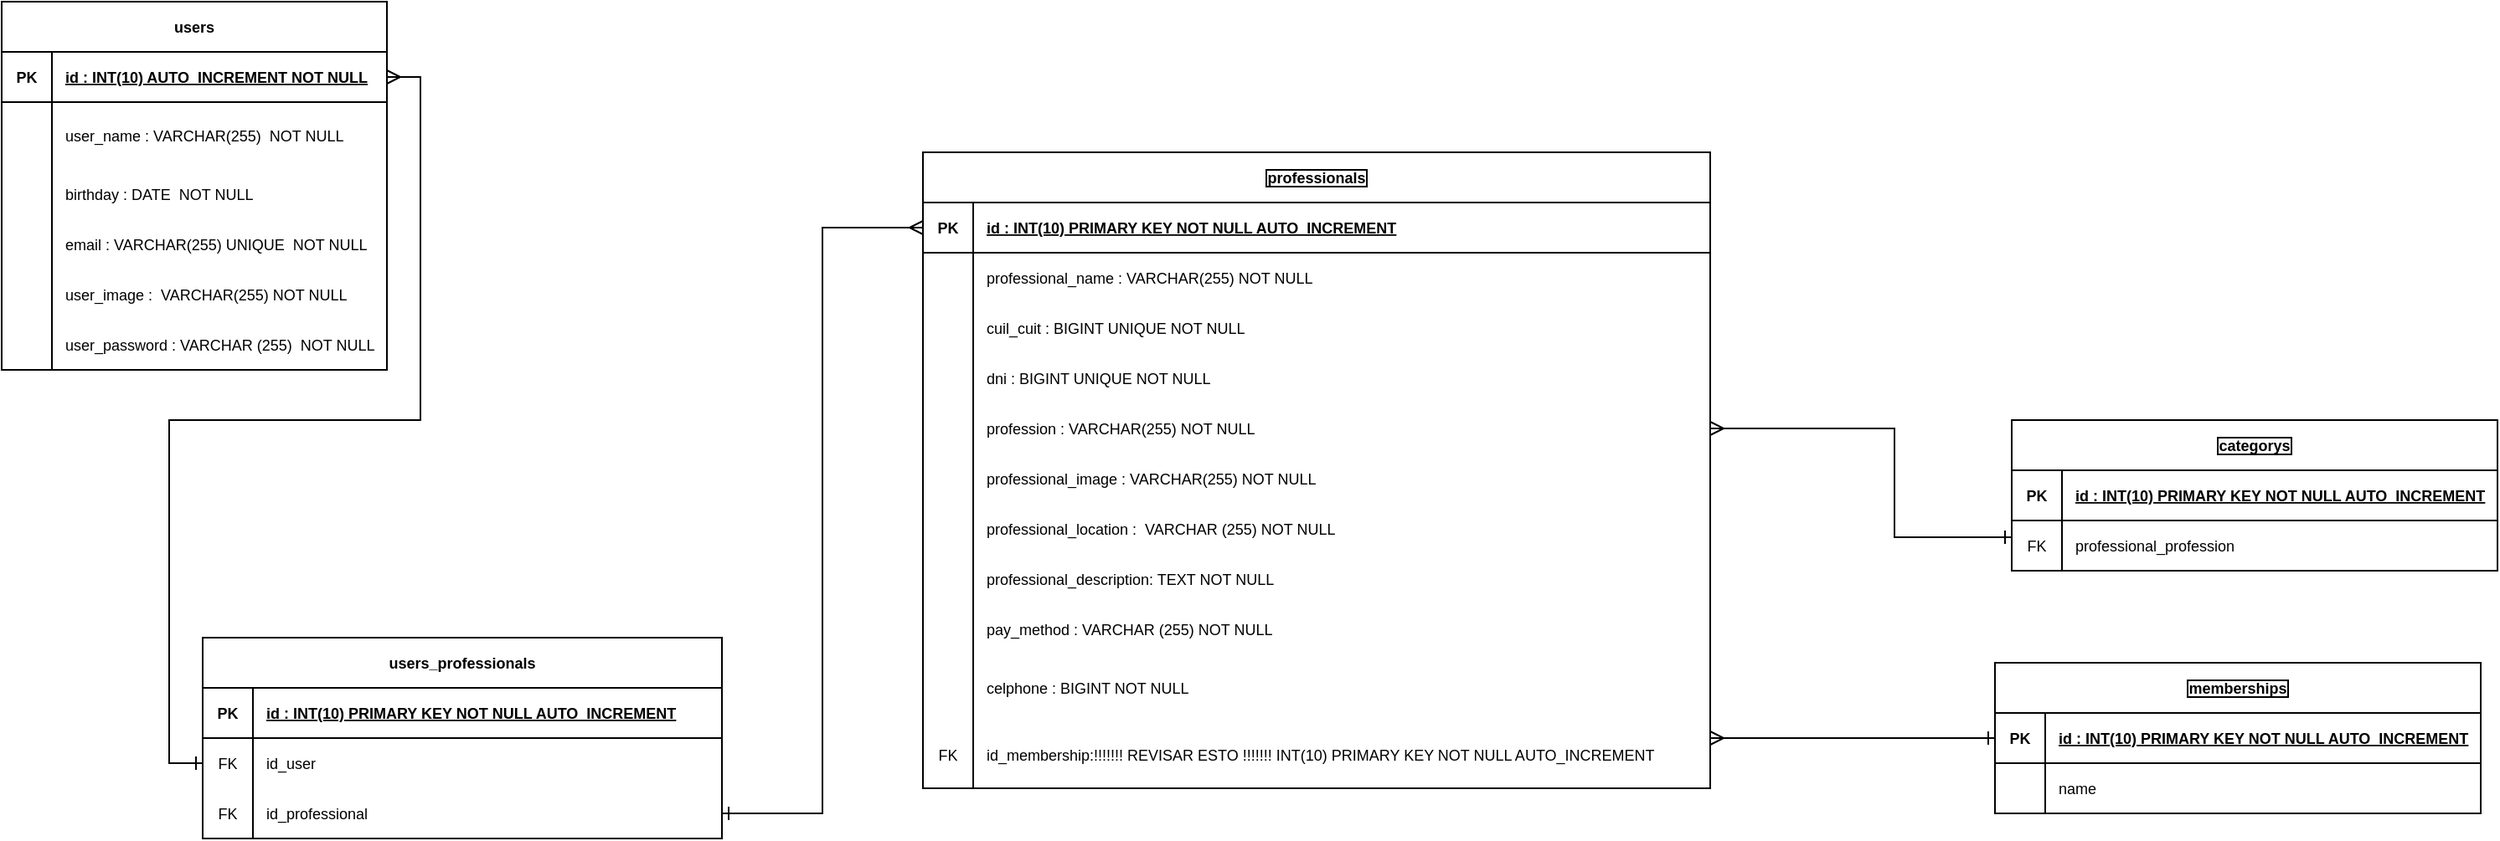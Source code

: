 <mxfile>
    <diagram id="rU8cj9QBJzCA4bWCSC3S" name="Página-1">
        <mxGraphModel dx="1058" dy="535" grid="1" gridSize="10" guides="1" tooltips="1" connect="1" arrows="1" fold="1" page="1" pageScale="1" pageWidth="827" pageHeight="1169" math="0" shadow="0">
            <root>
                <mxCell id="0"/>
                <mxCell id="1" parent="0"/>
                <mxCell id="FUnlEjVyfEmgcV5txe29-21" value="users" style="shape=table;startSize=30;container=1;collapsible=1;childLayout=tableLayout;fixedRows=1;rowLines=0;fontStyle=1;align=center;resizeLast=1;fontSize=9;" parent="1" vertex="1">
                    <mxGeometry y="20" width="230" height="220" as="geometry">
                        <mxRectangle x="80" y="120" width="60" height="30" as="alternateBounds"/>
                    </mxGeometry>
                </mxCell>
                <mxCell id="FUnlEjVyfEmgcV5txe29-22" value="" style="shape=partialRectangle;collapsible=0;dropTarget=0;pointerEvents=0;fillColor=none;top=0;left=0;bottom=1;right=0;points=[[0,0.5],[1,0.5]];portConstraint=eastwest;fontSize=9;" parent="FUnlEjVyfEmgcV5txe29-21" vertex="1">
                    <mxGeometry y="30" width="230" height="30" as="geometry"/>
                </mxCell>
                <mxCell id="FUnlEjVyfEmgcV5txe29-23" value="PK" style="shape=partialRectangle;connectable=0;fillColor=none;top=0;left=0;bottom=0;right=0;fontStyle=1;overflow=hidden;fontSize=9;" parent="FUnlEjVyfEmgcV5txe29-22" vertex="1">
                    <mxGeometry width="30" height="30" as="geometry"/>
                </mxCell>
                <mxCell id="FUnlEjVyfEmgcV5txe29-24" value="id : INT(10) AUTO_INCREMENT NOT NULL" style="shape=partialRectangle;connectable=0;fillColor=none;top=0;left=0;bottom=0;right=0;align=left;spacingLeft=6;fontStyle=5;overflow=hidden;fontSize=9;" parent="FUnlEjVyfEmgcV5txe29-22" vertex="1">
                    <mxGeometry x="30" width="200" height="30" as="geometry"/>
                </mxCell>
                <mxCell id="FUnlEjVyfEmgcV5txe29-25" value="" style="shape=partialRectangle;collapsible=0;dropTarget=0;pointerEvents=0;fillColor=none;top=0;left=0;bottom=0;right=0;points=[[0,0.5],[1,0.5]];portConstraint=eastwest;fontSize=9;" parent="FUnlEjVyfEmgcV5txe29-21" vertex="1">
                    <mxGeometry y="60" width="230" height="40" as="geometry"/>
                </mxCell>
                <mxCell id="FUnlEjVyfEmgcV5txe29-26" value="" style="shape=partialRectangle;connectable=0;fillColor=none;top=0;left=0;bottom=0;right=0;editable=1;overflow=hidden;fontSize=9;" parent="FUnlEjVyfEmgcV5txe29-25" vertex="1">
                    <mxGeometry width="30" height="40" as="geometry"/>
                </mxCell>
                <mxCell id="FUnlEjVyfEmgcV5txe29-27" value="user_name : VARCHAR(255)  NOT NULL" style="shape=partialRectangle;connectable=0;fillColor=none;top=0;left=0;bottom=0;right=0;align=left;spacingLeft=6;overflow=hidden;fontSize=9;" parent="FUnlEjVyfEmgcV5txe29-25" vertex="1">
                    <mxGeometry x="30" width="200" height="40" as="geometry"/>
                </mxCell>
                <mxCell id="FUnlEjVyfEmgcV5txe29-28" value="" style="shape=partialRectangle;collapsible=0;dropTarget=0;pointerEvents=0;fillColor=none;top=0;left=0;bottom=0;right=0;points=[[0,0.5],[1,0.5]];portConstraint=eastwest;fontSize=9;" parent="FUnlEjVyfEmgcV5txe29-21" vertex="1">
                    <mxGeometry y="100" width="230" height="30" as="geometry"/>
                </mxCell>
                <mxCell id="FUnlEjVyfEmgcV5txe29-29" value="" style="shape=partialRectangle;connectable=0;fillColor=none;top=0;left=0;bottom=0;right=0;editable=1;overflow=hidden;fontSize=9;" parent="FUnlEjVyfEmgcV5txe29-28" vertex="1">
                    <mxGeometry width="30" height="30" as="geometry"/>
                </mxCell>
                <mxCell id="FUnlEjVyfEmgcV5txe29-30" value="birthday : DATE  NOT NULL" style="shape=partialRectangle;connectable=0;fillColor=none;top=0;left=0;bottom=0;right=0;align=left;spacingLeft=6;overflow=hidden;fontSize=9;" parent="FUnlEjVyfEmgcV5txe29-28" vertex="1">
                    <mxGeometry x="30" width="200" height="30" as="geometry"/>
                </mxCell>
                <mxCell id="FUnlEjVyfEmgcV5txe29-31" value="" style="shape=partialRectangle;collapsible=0;dropTarget=0;pointerEvents=0;fillColor=none;top=0;left=0;bottom=0;right=0;points=[[0,0.5],[1,0.5]];portConstraint=eastwest;fontSize=9;" parent="FUnlEjVyfEmgcV5txe29-21" vertex="1">
                    <mxGeometry y="130" width="230" height="30" as="geometry"/>
                </mxCell>
                <mxCell id="FUnlEjVyfEmgcV5txe29-32" value="" style="shape=partialRectangle;connectable=0;fillColor=none;top=0;left=0;bottom=0;right=0;editable=1;overflow=hidden;fontSize=9;" parent="FUnlEjVyfEmgcV5txe29-31" vertex="1">
                    <mxGeometry width="30" height="30" as="geometry"/>
                </mxCell>
                <mxCell id="FUnlEjVyfEmgcV5txe29-33" value="email : VARCHAR(255) UNIQUE  NOT NULL" style="shape=partialRectangle;connectable=0;fillColor=none;top=0;left=0;bottom=0;right=0;align=left;spacingLeft=6;overflow=hidden;fontSize=9;" parent="FUnlEjVyfEmgcV5txe29-31" vertex="1">
                    <mxGeometry x="30" width="200" height="30" as="geometry"/>
                </mxCell>
                <mxCell id="FUnlEjVyfEmgcV5txe29-34" value="" style="shape=partialRectangle;collapsible=0;dropTarget=0;pointerEvents=0;fillColor=none;top=0;left=0;bottom=0;right=0;points=[[0,0.5],[1,0.5]];portConstraint=eastwest;fontSize=9;" parent="FUnlEjVyfEmgcV5txe29-21" vertex="1">
                    <mxGeometry y="160" width="230" height="30" as="geometry"/>
                </mxCell>
                <mxCell id="FUnlEjVyfEmgcV5txe29-35" value="" style="shape=partialRectangle;connectable=0;fillColor=none;top=0;left=0;bottom=0;right=0;editable=1;overflow=hidden;fontSize=9;" parent="FUnlEjVyfEmgcV5txe29-34" vertex="1">
                    <mxGeometry width="30" height="30" as="geometry"/>
                </mxCell>
                <mxCell id="FUnlEjVyfEmgcV5txe29-36" value="user_image :  VARCHAR(255) NOT NULL" style="shape=partialRectangle;connectable=0;fillColor=none;top=0;left=0;bottom=0;right=0;align=left;spacingLeft=6;overflow=hidden;fontSize=9;" parent="FUnlEjVyfEmgcV5txe29-34" vertex="1">
                    <mxGeometry x="30" width="200" height="30" as="geometry"/>
                </mxCell>
                <mxCell id="FUnlEjVyfEmgcV5txe29-37" value="" style="shape=partialRectangle;collapsible=0;dropTarget=0;pointerEvents=0;fillColor=none;top=0;left=0;bottom=0;right=0;points=[[0,0.5],[1,0.5]];portConstraint=eastwest;fontSize=9;" parent="FUnlEjVyfEmgcV5txe29-21" vertex="1">
                    <mxGeometry y="190" width="230" height="30" as="geometry"/>
                </mxCell>
                <mxCell id="FUnlEjVyfEmgcV5txe29-38" value="" style="shape=partialRectangle;connectable=0;fillColor=none;top=0;left=0;bottom=0;right=0;editable=1;overflow=hidden;fontSize=9;" parent="FUnlEjVyfEmgcV5txe29-37" vertex="1">
                    <mxGeometry width="30" height="30" as="geometry"/>
                </mxCell>
                <mxCell id="FUnlEjVyfEmgcV5txe29-39" value="user_password : VARCHAR (255)  NOT NULL" style="shape=partialRectangle;connectable=0;fillColor=none;top=0;left=0;bottom=0;right=0;align=left;spacingLeft=6;overflow=hidden;fontSize=9;" parent="FUnlEjVyfEmgcV5txe29-37" vertex="1">
                    <mxGeometry x="30" width="200" height="30" as="geometry"/>
                </mxCell>
                <mxCell id="FUnlEjVyfEmgcV5txe29-43" value="professionals" style="shape=table;startSize=30;container=1;collapsible=1;childLayout=tableLayout;fixedRows=1;rowLines=0;fontStyle=1;align=center;resizeLast=1;labelBorderColor=#000000;fontSize=9;" parent="1" vertex="1">
                    <mxGeometry x="550" y="110" width="470" height="380" as="geometry">
                        <mxRectangle x="440" y="120" width="100" height="30" as="alternateBounds"/>
                    </mxGeometry>
                </mxCell>
                <mxCell id="FUnlEjVyfEmgcV5txe29-44" value="" style="shape=partialRectangle;collapsible=0;dropTarget=0;pointerEvents=0;fillColor=none;top=0;left=0;bottom=1;right=0;points=[[0,0.5],[1,0.5]];portConstraint=eastwest;fontSize=9;" parent="FUnlEjVyfEmgcV5txe29-43" vertex="1">
                    <mxGeometry y="30" width="470" height="30" as="geometry"/>
                </mxCell>
                <mxCell id="FUnlEjVyfEmgcV5txe29-45" value="PK" style="shape=partialRectangle;connectable=0;fillColor=none;top=0;left=0;bottom=0;right=0;fontStyle=1;overflow=hidden;fontSize=9;" parent="FUnlEjVyfEmgcV5txe29-44" vertex="1">
                    <mxGeometry width="30" height="30" as="geometry"/>
                </mxCell>
                <mxCell id="FUnlEjVyfEmgcV5txe29-46" value="id : INT(10) PRIMARY KEY NOT NULL AUTO_INCREMENT" style="shape=partialRectangle;connectable=0;fillColor=none;top=0;left=0;bottom=0;right=0;align=left;spacingLeft=6;fontStyle=5;overflow=hidden;fontSize=9;" parent="FUnlEjVyfEmgcV5txe29-44" vertex="1">
                    <mxGeometry x="30" width="440" height="30" as="geometry"/>
                </mxCell>
                <mxCell id="FUnlEjVyfEmgcV5txe29-47" value="" style="shape=partialRectangle;collapsible=0;dropTarget=0;pointerEvents=0;fillColor=none;top=0;left=0;bottom=0;right=0;points=[[0,0.5],[1,0.5]];portConstraint=eastwest;fontSize=9;" parent="FUnlEjVyfEmgcV5txe29-43" vertex="1">
                    <mxGeometry y="60" width="470" height="30" as="geometry"/>
                </mxCell>
                <mxCell id="FUnlEjVyfEmgcV5txe29-48" value="" style="shape=partialRectangle;connectable=0;fillColor=none;top=0;left=0;bottom=0;right=0;editable=1;overflow=hidden;fontSize=9;" parent="FUnlEjVyfEmgcV5txe29-47" vertex="1">
                    <mxGeometry width="30" height="30" as="geometry"/>
                </mxCell>
                <mxCell id="FUnlEjVyfEmgcV5txe29-49" value="    professional_name : VARCHAR(255) NOT NULL" style="shape=partialRectangle;connectable=0;fillColor=none;top=0;left=0;bottom=0;right=0;align=left;spacingLeft=6;overflow=hidden;fontSize=9;" parent="FUnlEjVyfEmgcV5txe29-47" vertex="1">
                    <mxGeometry x="30" width="440" height="30" as="geometry"/>
                </mxCell>
                <mxCell id="FUnlEjVyfEmgcV5txe29-50" value="" style="shape=partialRectangle;collapsible=0;dropTarget=0;pointerEvents=0;fillColor=none;top=0;left=0;bottom=0;right=0;points=[[0,0.5],[1,0.5]];portConstraint=eastwest;fontSize=9;" parent="FUnlEjVyfEmgcV5txe29-43" vertex="1">
                    <mxGeometry y="90" width="470" height="30" as="geometry"/>
                </mxCell>
                <mxCell id="FUnlEjVyfEmgcV5txe29-51" value="" style="shape=partialRectangle;connectable=0;fillColor=none;top=0;left=0;bottom=0;right=0;editable=1;overflow=hidden;fontSize=9;" parent="FUnlEjVyfEmgcV5txe29-50" vertex="1">
                    <mxGeometry width="30" height="30" as="geometry"/>
                </mxCell>
                <mxCell id="FUnlEjVyfEmgcV5txe29-52" value="cuil_cuit : BIGINT UNIQUE NOT NULL" style="shape=partialRectangle;connectable=0;fillColor=none;top=0;left=0;bottom=0;right=0;align=left;spacingLeft=6;overflow=hidden;fontSize=9;" parent="FUnlEjVyfEmgcV5txe29-50" vertex="1">
                    <mxGeometry x="30" width="440" height="30" as="geometry"/>
                </mxCell>
                <mxCell id="FUnlEjVyfEmgcV5txe29-53" value="" style="shape=partialRectangle;collapsible=0;dropTarget=0;pointerEvents=0;fillColor=none;top=0;left=0;bottom=0;right=0;points=[[0,0.5],[1,0.5]];portConstraint=eastwest;fontSize=9;" parent="FUnlEjVyfEmgcV5txe29-43" vertex="1">
                    <mxGeometry y="120" width="470" height="30" as="geometry"/>
                </mxCell>
                <mxCell id="FUnlEjVyfEmgcV5txe29-54" value="" style="shape=partialRectangle;connectable=0;fillColor=none;top=0;left=0;bottom=0;right=0;editable=1;overflow=hidden;fontSize=9;" parent="FUnlEjVyfEmgcV5txe29-53" vertex="1">
                    <mxGeometry width="30" height="30" as="geometry"/>
                </mxCell>
                <mxCell id="FUnlEjVyfEmgcV5txe29-55" value="dni : BIGINT UNIQUE NOT NULL" style="shape=partialRectangle;connectable=0;fillColor=none;top=0;left=0;bottom=0;right=0;align=left;spacingLeft=6;overflow=hidden;fontSize=9;" parent="FUnlEjVyfEmgcV5txe29-53" vertex="1">
                    <mxGeometry x="30" width="440" height="30" as="geometry"/>
                </mxCell>
                <mxCell id="FUnlEjVyfEmgcV5txe29-56" value="" style="shape=partialRectangle;collapsible=0;dropTarget=0;pointerEvents=0;fillColor=none;top=0;left=0;bottom=0;right=0;points=[[0,0.5],[1,0.5]];portConstraint=eastwest;fontSize=9;" parent="FUnlEjVyfEmgcV5txe29-43" vertex="1">
                    <mxGeometry y="150" width="470" height="30" as="geometry"/>
                </mxCell>
                <mxCell id="FUnlEjVyfEmgcV5txe29-57" value="" style="shape=partialRectangle;connectable=0;fillColor=none;top=0;left=0;bottom=0;right=0;editable=1;overflow=hidden;fontSize=9;" parent="FUnlEjVyfEmgcV5txe29-56" vertex="1">
                    <mxGeometry width="30" height="30" as="geometry"/>
                </mxCell>
                <mxCell id="FUnlEjVyfEmgcV5txe29-58" value="profession : VARCHAR(255) NOT NULL" style="shape=partialRectangle;connectable=0;fillColor=none;top=0;left=0;bottom=0;right=0;align=left;spacingLeft=6;overflow=hidden;fontSize=9;" parent="FUnlEjVyfEmgcV5txe29-56" vertex="1">
                    <mxGeometry x="30" width="440" height="30" as="geometry"/>
                </mxCell>
                <mxCell id="FUnlEjVyfEmgcV5txe29-59" value="" style="shape=partialRectangle;collapsible=0;dropTarget=0;pointerEvents=0;fillColor=none;top=0;left=0;bottom=0;right=0;points=[[0,0.5],[1,0.5]];portConstraint=eastwest;fontSize=9;" parent="FUnlEjVyfEmgcV5txe29-43" vertex="1">
                    <mxGeometry y="180" width="470" height="30" as="geometry"/>
                </mxCell>
                <mxCell id="FUnlEjVyfEmgcV5txe29-60" value="" style="shape=partialRectangle;connectable=0;fillColor=none;top=0;left=0;bottom=0;right=0;editable=1;overflow=hidden;fontSize=9;" parent="FUnlEjVyfEmgcV5txe29-59" vertex="1">
                    <mxGeometry width="30" height="30" as="geometry"/>
                </mxCell>
                <mxCell id="FUnlEjVyfEmgcV5txe29-61" value="professional_image : VARCHAR(255) NOT NULL " style="shape=partialRectangle;connectable=0;fillColor=none;top=0;left=0;bottom=0;right=0;align=left;spacingLeft=6;overflow=hidden;fontSize=9;" parent="FUnlEjVyfEmgcV5txe29-59" vertex="1">
                    <mxGeometry x="30" width="440" height="30" as="geometry"/>
                </mxCell>
                <mxCell id="FUnlEjVyfEmgcV5txe29-62" value="" style="shape=partialRectangle;collapsible=0;dropTarget=0;pointerEvents=0;fillColor=none;top=0;left=0;bottom=0;right=0;points=[[0,0.5],[1,0.5]];portConstraint=eastwest;fontSize=9;" parent="FUnlEjVyfEmgcV5txe29-43" vertex="1">
                    <mxGeometry y="210" width="470" height="30" as="geometry"/>
                </mxCell>
                <mxCell id="FUnlEjVyfEmgcV5txe29-63" value="" style="shape=partialRectangle;connectable=0;fillColor=none;top=0;left=0;bottom=0;right=0;editable=1;overflow=hidden;fontSize=9;" parent="FUnlEjVyfEmgcV5txe29-62" vertex="1">
                    <mxGeometry width="30" height="30" as="geometry"/>
                </mxCell>
                <mxCell id="FUnlEjVyfEmgcV5txe29-64" value="professional_location :  VARCHAR (255) NOT NULL" style="shape=partialRectangle;connectable=0;fillColor=none;top=0;left=0;bottom=0;right=0;align=left;spacingLeft=6;overflow=hidden;fontSize=9;" parent="FUnlEjVyfEmgcV5txe29-62" vertex="1">
                    <mxGeometry x="30" width="440" height="30" as="geometry"/>
                </mxCell>
                <mxCell id="FUnlEjVyfEmgcV5txe29-65" value="" style="shape=partialRectangle;collapsible=0;dropTarget=0;pointerEvents=0;fillColor=none;top=0;left=0;bottom=0;right=0;points=[[0,0.5],[1,0.5]];portConstraint=eastwest;fontSize=9;" parent="FUnlEjVyfEmgcV5txe29-43" vertex="1">
                    <mxGeometry y="240" width="470" height="30" as="geometry"/>
                </mxCell>
                <mxCell id="FUnlEjVyfEmgcV5txe29-66" value="" style="shape=partialRectangle;connectable=0;fillColor=none;top=0;left=0;bottom=0;right=0;editable=1;overflow=hidden;fontSize=9;" parent="FUnlEjVyfEmgcV5txe29-65" vertex="1">
                    <mxGeometry width="30" height="30" as="geometry"/>
                </mxCell>
                <mxCell id="FUnlEjVyfEmgcV5txe29-67" value="professional_description: TEXT NOT NULL" style="shape=partialRectangle;connectable=0;fillColor=none;top=0;left=0;bottom=0;right=0;align=left;spacingLeft=6;overflow=hidden;fontSize=9;" parent="FUnlEjVyfEmgcV5txe29-65" vertex="1">
                    <mxGeometry x="30" width="440" height="30" as="geometry"/>
                </mxCell>
                <mxCell id="FUnlEjVyfEmgcV5txe29-68" value="" style="shape=partialRectangle;collapsible=0;dropTarget=0;pointerEvents=0;fillColor=none;top=0;left=0;bottom=0;right=0;points=[[0,0.5],[1,0.5]];portConstraint=eastwest;fontSize=9;" parent="FUnlEjVyfEmgcV5txe29-43" vertex="1">
                    <mxGeometry y="270" width="470" height="30" as="geometry"/>
                </mxCell>
                <mxCell id="FUnlEjVyfEmgcV5txe29-69" value="" style="shape=partialRectangle;connectable=0;fillColor=none;top=0;left=0;bottom=0;right=0;editable=1;overflow=hidden;fontSize=9;" parent="FUnlEjVyfEmgcV5txe29-68" vertex="1">
                    <mxGeometry width="30" height="30" as="geometry"/>
                </mxCell>
                <mxCell id="FUnlEjVyfEmgcV5txe29-70" value="pay_method : VARCHAR (255) NOT NULL" style="shape=partialRectangle;connectable=0;fillColor=none;top=0;left=0;bottom=0;right=0;align=left;spacingLeft=6;overflow=hidden;fontSize=9;" parent="FUnlEjVyfEmgcV5txe29-68" vertex="1">
                    <mxGeometry x="30" width="440" height="30" as="geometry"/>
                </mxCell>
                <mxCell id="FUnlEjVyfEmgcV5txe29-71" value="" style="shape=partialRectangle;collapsible=0;dropTarget=0;pointerEvents=0;fillColor=none;top=0;left=0;bottom=0;right=0;points=[[0,0.5],[1,0.5]];portConstraint=eastwest;fontSize=9;" parent="FUnlEjVyfEmgcV5txe29-43" vertex="1">
                    <mxGeometry y="300" width="470" height="40" as="geometry"/>
                </mxCell>
                <mxCell id="FUnlEjVyfEmgcV5txe29-72" value="" style="shape=partialRectangle;connectable=0;fillColor=none;top=0;left=0;bottom=0;right=0;editable=1;overflow=hidden;fontSize=9;" parent="FUnlEjVyfEmgcV5txe29-71" vertex="1">
                    <mxGeometry width="30" height="40" as="geometry"/>
                </mxCell>
                <mxCell id="FUnlEjVyfEmgcV5txe29-73" value="celphone : BIGINT NOT NULL" style="shape=partialRectangle;connectable=0;fillColor=none;top=0;left=0;bottom=0;right=0;align=left;spacingLeft=6;overflow=hidden;fontSize=9;" parent="FUnlEjVyfEmgcV5txe29-71" vertex="1">
                    <mxGeometry x="30" width="440" height="40" as="geometry"/>
                </mxCell>
                <mxCell id="119" value="" style="shape=partialRectangle;collapsible=0;dropTarget=0;pointerEvents=0;fillColor=none;top=0;left=0;bottom=0;right=0;points=[[0,0.5],[1,0.5]];portConstraint=eastwest;fontSize=9;" parent="FUnlEjVyfEmgcV5txe29-43" vertex="1">
                    <mxGeometry y="340" width="470" height="40" as="geometry"/>
                </mxCell>
                <mxCell id="120" value="FK" style="shape=partialRectangle;connectable=0;fillColor=none;top=0;left=0;bottom=0;right=0;editable=1;overflow=hidden;fontSize=9;" parent="119" vertex="1">
                    <mxGeometry width="30" height="40" as="geometry"/>
                </mxCell>
                <mxCell id="121" value="id_membership:!!!!!!! REVISAR ESTO !!!!!!! INT(10) PRIMARY KEY NOT NULL AUTO_INCREMENT" style="shape=partialRectangle;connectable=0;fillColor=none;top=0;left=0;bottom=0;right=0;align=left;spacingLeft=6;overflow=hidden;fontSize=9;" parent="119" vertex="1">
                    <mxGeometry x="30" width="440" height="40" as="geometry"/>
                </mxCell>
                <mxCell id="25" value="users_professionals" style="shape=table;startSize=30;container=1;collapsible=1;childLayout=tableLayout;fixedRows=1;rowLines=0;fontStyle=1;align=center;resizeLast=1;fontSize=9;" parent="1" vertex="1">
                    <mxGeometry x="120" y="400" width="310" height="120" as="geometry"/>
                </mxCell>
                <mxCell id="26" value="" style="shape=partialRectangle;collapsible=0;dropTarget=0;pointerEvents=0;fillColor=none;top=0;left=0;bottom=1;right=0;points=[[0,0.5],[1,0.5]];portConstraint=eastwest;fontSize=9;" parent="25" vertex="1">
                    <mxGeometry y="30" width="310" height="30" as="geometry"/>
                </mxCell>
                <mxCell id="27" value="PK" style="shape=partialRectangle;connectable=0;fillColor=none;top=0;left=0;bottom=0;right=0;fontStyle=1;overflow=hidden;fontSize=9;" parent="26" vertex="1">
                    <mxGeometry width="30" height="30" as="geometry"/>
                </mxCell>
                <mxCell id="28" value="id : INT(10) PRIMARY KEY NOT NULL AUTO_INCREMENT" style="shape=partialRectangle;connectable=0;fillColor=none;top=0;left=0;bottom=0;right=0;align=left;spacingLeft=6;fontStyle=5;overflow=hidden;fontSize=9;" parent="26" vertex="1">
                    <mxGeometry x="30" width="280" height="30" as="geometry"/>
                </mxCell>
                <mxCell id="29" value="" style="shape=partialRectangle;collapsible=0;dropTarget=0;pointerEvents=0;fillColor=none;top=0;left=0;bottom=0;right=0;points=[[0,0.5],[1,0.5]];portConstraint=eastwest;fontSize=9;" parent="25" vertex="1">
                    <mxGeometry y="60" width="310" height="30" as="geometry"/>
                </mxCell>
                <mxCell id="30" value="FK" style="shape=partialRectangle;connectable=0;fillColor=none;top=0;left=0;bottom=0;right=0;editable=1;overflow=hidden;fontSize=9;" parent="29" vertex="1">
                    <mxGeometry width="30" height="30" as="geometry"/>
                </mxCell>
                <mxCell id="31" value="id_user" style="shape=partialRectangle;connectable=0;fillColor=none;top=0;left=0;bottom=0;right=0;align=left;spacingLeft=6;overflow=hidden;fontSize=9;" parent="29" vertex="1">
                    <mxGeometry x="30" width="280" height="30" as="geometry"/>
                </mxCell>
                <mxCell id="32" value="" style="shape=partialRectangle;collapsible=0;dropTarget=0;pointerEvents=0;fillColor=none;top=0;left=0;bottom=0;right=0;points=[[0,0.5],[1,0.5]];portConstraint=eastwest;fontSize=9;" parent="25" vertex="1">
                    <mxGeometry y="90" width="310" height="30" as="geometry"/>
                </mxCell>
                <mxCell id="33" value="FK" style="shape=partialRectangle;connectable=0;fillColor=none;top=0;left=0;bottom=0;right=0;editable=1;overflow=hidden;fontSize=9;" parent="32" vertex="1">
                    <mxGeometry width="30" height="30" as="geometry"/>
                </mxCell>
                <mxCell id="34" value="id_professional" style="shape=partialRectangle;connectable=0;fillColor=none;top=0;left=0;bottom=0;right=0;align=left;spacingLeft=6;overflow=hidden;fontSize=9;" parent="32" vertex="1">
                    <mxGeometry x="30" width="280" height="30" as="geometry"/>
                </mxCell>
                <mxCell id="52" style="edgeStyle=orthogonalEdgeStyle;rounded=0;orthogonalLoop=1;jettySize=auto;html=1;entryX=1;entryY=0.5;entryDx=0;entryDy=0;startArrow=ERone;startFill=0;endArrow=ERmany;endFill=0;" parent="1" source="29" target="FUnlEjVyfEmgcV5txe29-22" edge="1">
                    <mxGeometry relative="1" as="geometry">
                        <Array as="points">
                            <mxPoint x="100" y="475"/>
                            <mxPoint x="100" y="270"/>
                            <mxPoint x="250" y="270"/>
                            <mxPoint x="250" y="65"/>
                        </Array>
                    </mxGeometry>
                </mxCell>
                <mxCell id="53" style="edgeStyle=orthogonalEdgeStyle;rounded=0;orthogonalLoop=1;jettySize=auto;html=1;entryX=0;entryY=0.5;entryDx=0;entryDy=0;endArrow=ERmany;endFill=0;startArrow=ERone;startFill=0;" parent="1" source="32" target="FUnlEjVyfEmgcV5txe29-44" edge="1">
                    <mxGeometry relative="1" as="geometry"/>
                </mxCell>
                <mxCell id="86" value="memberships" style="shape=table;startSize=30;container=1;collapsible=1;childLayout=tableLayout;fixedRows=1;rowLines=0;fontStyle=1;align=center;resizeLast=1;labelBorderColor=#000000;fontSize=9;" parent="1" vertex="1">
                    <mxGeometry x="1190" y="415" width="290" height="90" as="geometry">
                        <mxRectangle x="440" y="120" width="100" height="30" as="alternateBounds"/>
                    </mxGeometry>
                </mxCell>
                <mxCell id="87" value="" style="shape=partialRectangle;collapsible=0;dropTarget=0;pointerEvents=0;fillColor=none;top=0;left=0;bottom=1;right=0;points=[[0,0.5],[1,0.5]];portConstraint=eastwest;fontSize=9;" parent="86" vertex="1">
                    <mxGeometry y="30" width="290" height="30" as="geometry"/>
                </mxCell>
                <mxCell id="88" value="PK" style="shape=partialRectangle;connectable=0;fillColor=none;top=0;left=0;bottom=0;right=0;fontStyle=1;overflow=hidden;fontSize=9;" parent="87" vertex="1">
                    <mxGeometry width="30" height="30" as="geometry"/>
                </mxCell>
                <mxCell id="89" value="id : INT(10) PRIMARY KEY NOT NULL AUTO_INCREMENT" style="shape=partialRectangle;connectable=0;fillColor=none;top=0;left=0;bottom=0;right=0;align=left;spacingLeft=6;fontStyle=5;overflow=hidden;fontSize=9;" parent="87" vertex="1">
                    <mxGeometry x="30" width="260" height="30" as="geometry"/>
                </mxCell>
                <mxCell id="90" value="" style="shape=partialRectangle;collapsible=0;dropTarget=0;pointerEvents=0;fillColor=none;top=0;left=0;bottom=0;right=0;points=[[0,0.5],[1,0.5]];portConstraint=eastwest;fontSize=9;" parent="86" vertex="1">
                    <mxGeometry y="60" width="290" height="30" as="geometry"/>
                </mxCell>
                <mxCell id="91" value="" style="shape=partialRectangle;connectable=0;fillColor=none;top=0;left=0;bottom=0;right=0;editable=1;overflow=hidden;fontSize=9;" parent="90" vertex="1">
                    <mxGeometry width="30" height="30" as="geometry"/>
                </mxCell>
                <mxCell id="92" value="    name" style="shape=partialRectangle;connectable=0;fillColor=none;top=0;left=0;bottom=0;right=0;align=left;spacingLeft=6;overflow=hidden;fontSize=9;" parent="90" vertex="1">
                    <mxGeometry x="30" width="260" height="30" as="geometry"/>
                </mxCell>
                <mxCell id="129" style="edgeStyle=orthogonalEdgeStyle;rounded=0;orthogonalLoop=1;jettySize=auto;html=1;endArrow=ERmany;endFill=0;startArrow=ERone;startFill=0;" parent="1" edge="1" source="87">
                    <mxGeometry relative="1" as="geometry">
                        <mxPoint x="1200" y="160" as="sourcePoint"/>
                        <mxPoint x="1020" y="460" as="targetPoint"/>
                        <Array as="points"/>
                    </mxGeometry>
                </mxCell>
                <mxCell id="130" value="categorys" style="shape=table;startSize=30;container=1;collapsible=1;childLayout=tableLayout;fixedRows=1;rowLines=0;fontStyle=1;align=center;resizeLast=1;labelBorderColor=#000000;fontSize=9;" vertex="1" parent="1">
                    <mxGeometry x="1200" y="270" width="290" height="90" as="geometry">
                        <mxRectangle x="440" y="120" width="100" height="30" as="alternateBounds"/>
                    </mxGeometry>
                </mxCell>
                <mxCell id="131" value="" style="shape=partialRectangle;collapsible=0;dropTarget=0;pointerEvents=0;fillColor=none;top=0;left=0;bottom=1;right=0;points=[[0,0.5],[1,0.5]];portConstraint=eastwest;fontSize=9;" vertex="1" parent="130">
                    <mxGeometry y="30" width="290" height="30" as="geometry"/>
                </mxCell>
                <mxCell id="132" value="PK" style="shape=partialRectangle;connectable=0;fillColor=none;top=0;left=0;bottom=0;right=0;fontStyle=1;overflow=hidden;fontSize=9;" vertex="1" parent="131">
                    <mxGeometry width="30" height="30" as="geometry"/>
                </mxCell>
                <mxCell id="133" value="id : INT(10) PRIMARY KEY NOT NULL AUTO_INCREMENT" style="shape=partialRectangle;connectable=0;fillColor=none;top=0;left=0;bottom=0;right=0;align=left;spacingLeft=6;fontStyle=5;overflow=hidden;fontSize=9;" vertex="1" parent="131">
                    <mxGeometry x="30" width="260" height="30" as="geometry"/>
                </mxCell>
                <mxCell id="134" value="" style="shape=partialRectangle;collapsible=0;dropTarget=0;pointerEvents=0;fillColor=none;top=0;left=0;bottom=0;right=0;points=[[0,0.5],[1,0.5]];portConstraint=eastwest;fontSize=9;" vertex="1" parent="130">
                    <mxGeometry y="60" width="290" height="30" as="geometry"/>
                </mxCell>
                <mxCell id="135" value="FK" style="shape=partialRectangle;connectable=0;fillColor=none;top=0;left=0;bottom=0;right=0;editable=1;overflow=hidden;fontSize=9;" vertex="1" parent="134">
                    <mxGeometry width="30" height="30" as="geometry"/>
                </mxCell>
                <mxCell id="136" value="professional_profession" style="shape=partialRectangle;connectable=0;fillColor=none;top=0;left=0;bottom=0;right=0;align=left;spacingLeft=6;overflow=hidden;fontSize=9;" vertex="1" parent="134">
                    <mxGeometry x="30" width="260" height="30" as="geometry"/>
                </mxCell>
                <mxCell id="138" style="edgeStyle=orthogonalEdgeStyle;rounded=0;orthogonalLoop=1;jettySize=auto;html=1;endArrow=ERmany;endFill=0;startArrow=ERone;startFill=0;entryX=1;entryY=0.5;entryDx=0;entryDy=0;" edge="1" parent="1" target="FUnlEjVyfEmgcV5txe29-56">
                    <mxGeometry relative="1" as="geometry">
                        <mxPoint x="1200" y="340" as="sourcePoint"/>
                        <mxPoint x="1030" y="340" as="targetPoint"/>
                        <Array as="points">
                            <mxPoint x="1130" y="340"/>
                            <mxPoint x="1130" y="275"/>
                        </Array>
                    </mxGeometry>
                </mxCell>
            </root>
        </mxGraphModel>
    </diagram>
</mxfile>